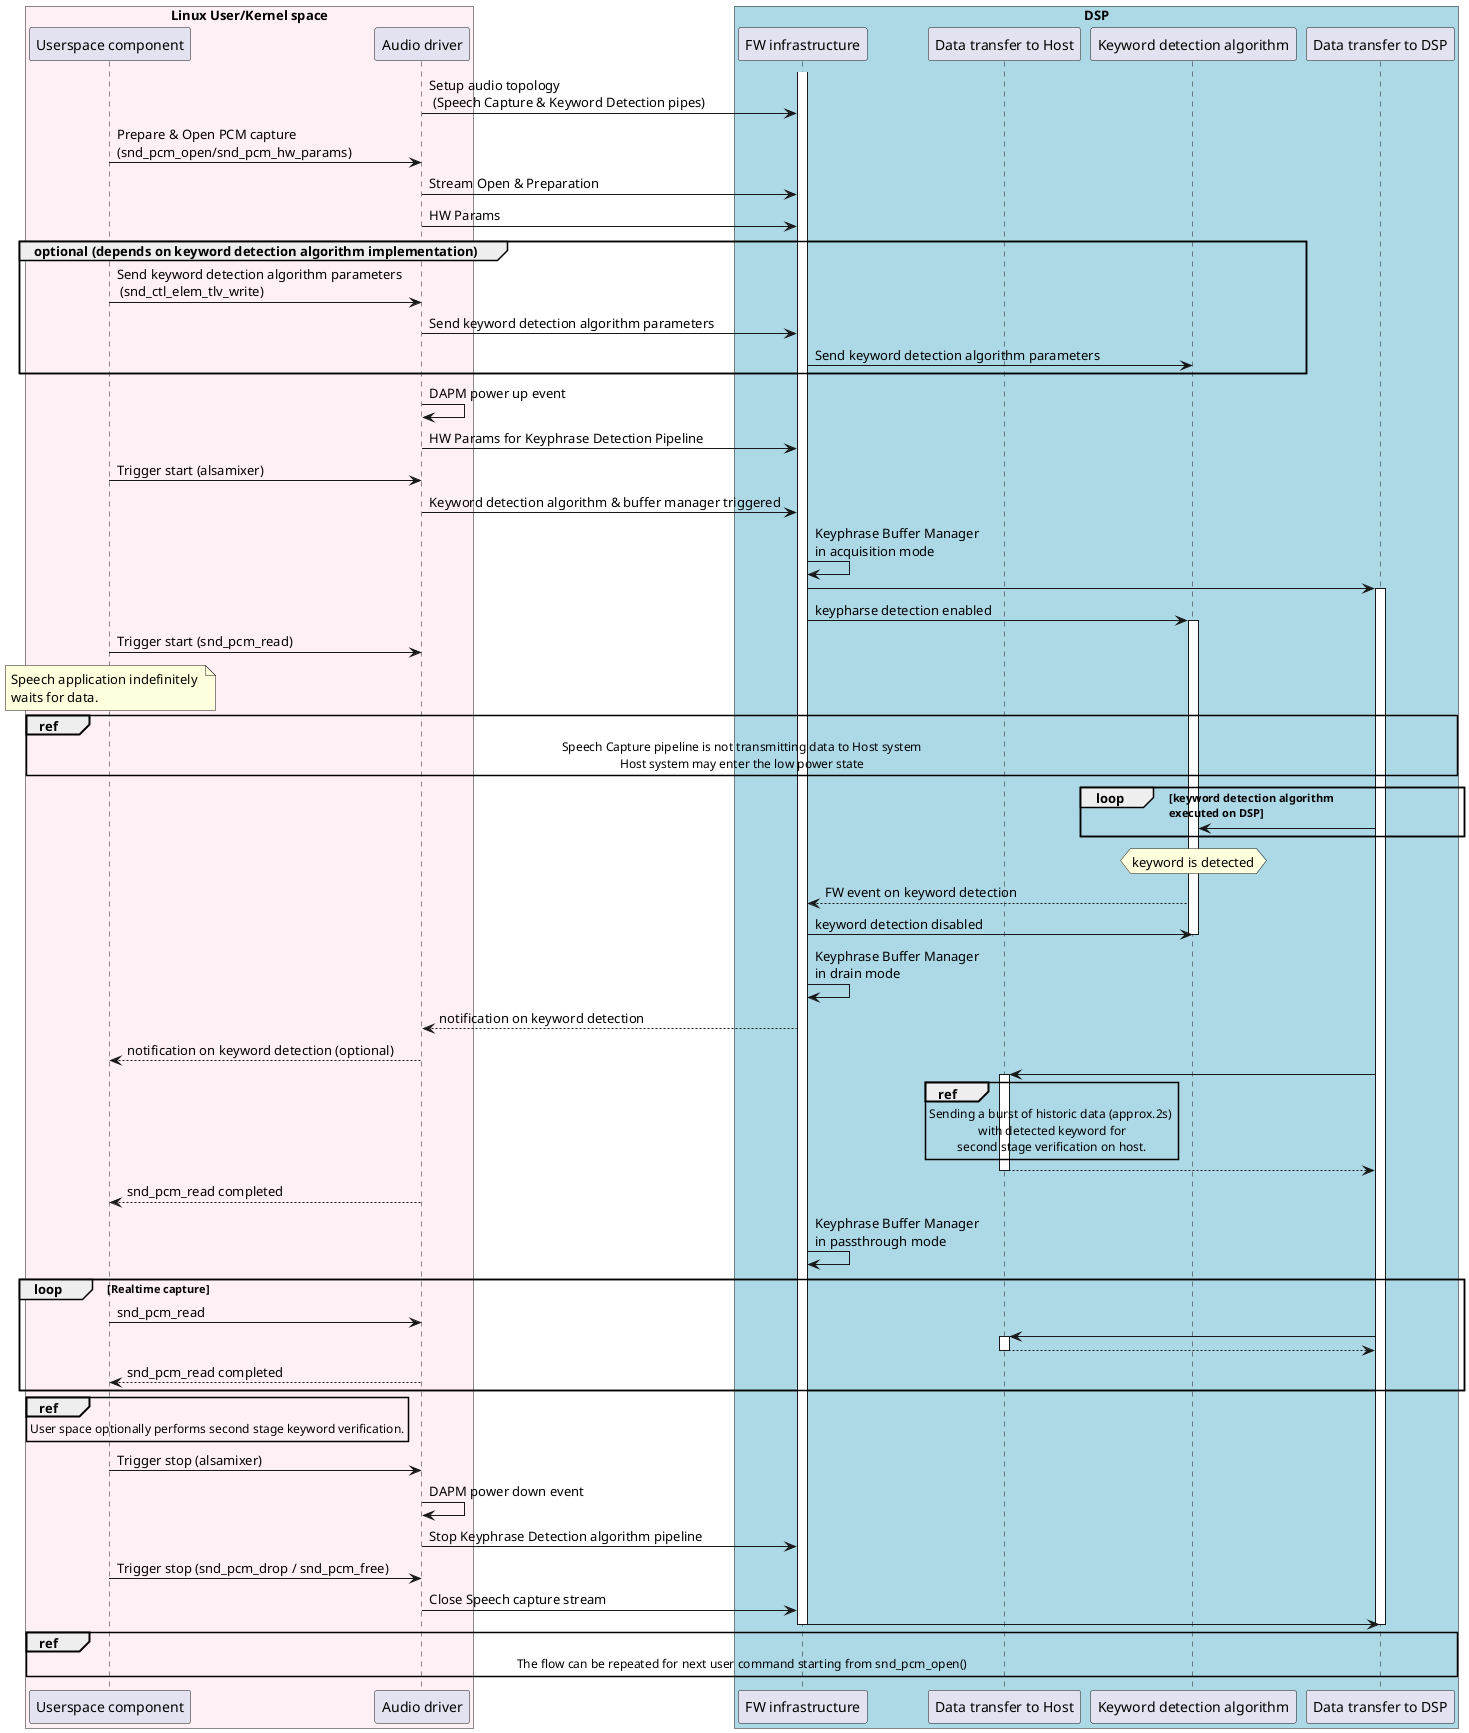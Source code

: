 @startuml
participant "Userspace component" as usr
participant "Audio driver" as drv
participant "FW infrastructure" as fw
participant "Data transfer to Host" as dma
participant "Keyword detection algorithm" as kda
participant "Data transfer to DSP" as gpdma

box "Linux User/Kernel space" #LavenderBlush
	participant usr
	participant drv
end box

box "DSP" #LightBlue
	participant fw
	participant dma
	participant kda
	participant gpdma
end box

activate fw

drv -> fw : Setup audio topology \n (Speech Capture & Keyword Detection pipes)
usr -> drv : Prepare & Open PCM capture \n(snd_pcm_open/snd_pcm_hw_params)
drv -> fw : Stream Open & Preparation
drv -> fw : HW Params
group optional (depends on keyword detection algorithm implementation)
 usr -> drv : Send keyword detection algorithm parameters \n (snd_ctl_elem_tlv_write)
 drv -> fw : Send keyword detection algorithm parameters
 fw -> kda : Send keyword detection algorithm parameters
end

drv ->drv : DAPM power up event
drv -> fw : HW Params for Keyphrase Detection Pipeline
usr -> drv : Trigger start (alsamixer)
drv -> fw : Keyword detection algorithm & buffer manager triggered

fw -> fw : Keyphrase Buffer Manager \nin acquisition mode
fw -> gpdma 

activate gpdma

fw -> kda : keypharse detection enabled

activate kda

usr -> drv : Trigger start (snd_pcm_read)

note over usr
Speech application indefinitely 
waits for data.
end note 

ref over usr, drv, fw , gpdma, kda, dma  
Speech Capture pipeline is not transmitting data to Host system
Host system may enter the low power state
end ref

loop keyword detection algorithm \nexecuted on DSP
 kda <- gpdma 
end

hnote over kda : keyword is detected

fw <-- kda : FW event on keyword detection
fw -> kda : keyword detection disabled

deactivate kda 

fw -> fw : Keyphrase Buffer Manager \nin drain mode
drv <-- fw : notification on keyword detection
'drv -> fw : enable data transission to Host \n(Capture[Speech] pipeline to Host is running)
usr <-- drv : notification on keyword detection (optional)
gpdma -> dma 

activate dma

ref over dma 
Sending a burst of historic data (approx.2s) 
with detected keyword for
second stage verification on host.
end ref

gpdma <-- dma 

deactivate dma

usr <-- drv : snd_pcm_read completed 

fw -> fw : Keyphrase Buffer Manager \nin passthrough mode 

loop Realtime capture
 usr -> drv : snd_pcm_read
 gpdma -> dma 
 activate dma
 gpdma <-- dma 

 deactivate dma
 usr <-- drv : snd_pcm_read completed 
end 

ref over usr 
User space optionally performs second stage keyword verification.
end ref

usr -> drv : Trigger stop (alsamixer)
drv ->drv : DAPM power down event
drv -> fw : Stop Keyphrase Detection algorithm pipeline
usr -> drv : Trigger stop (snd_pcm_drop / snd_pcm_free)
drv -> fw : Close Speech capture stream
fw -> gpdma 

deactivate gpdma

ref over usr, drv, fw , gpdma, kda, dma  
The flow can be repeated for next user command starting from snd_pcm_open()
end ref

deactivate fw
@enduml